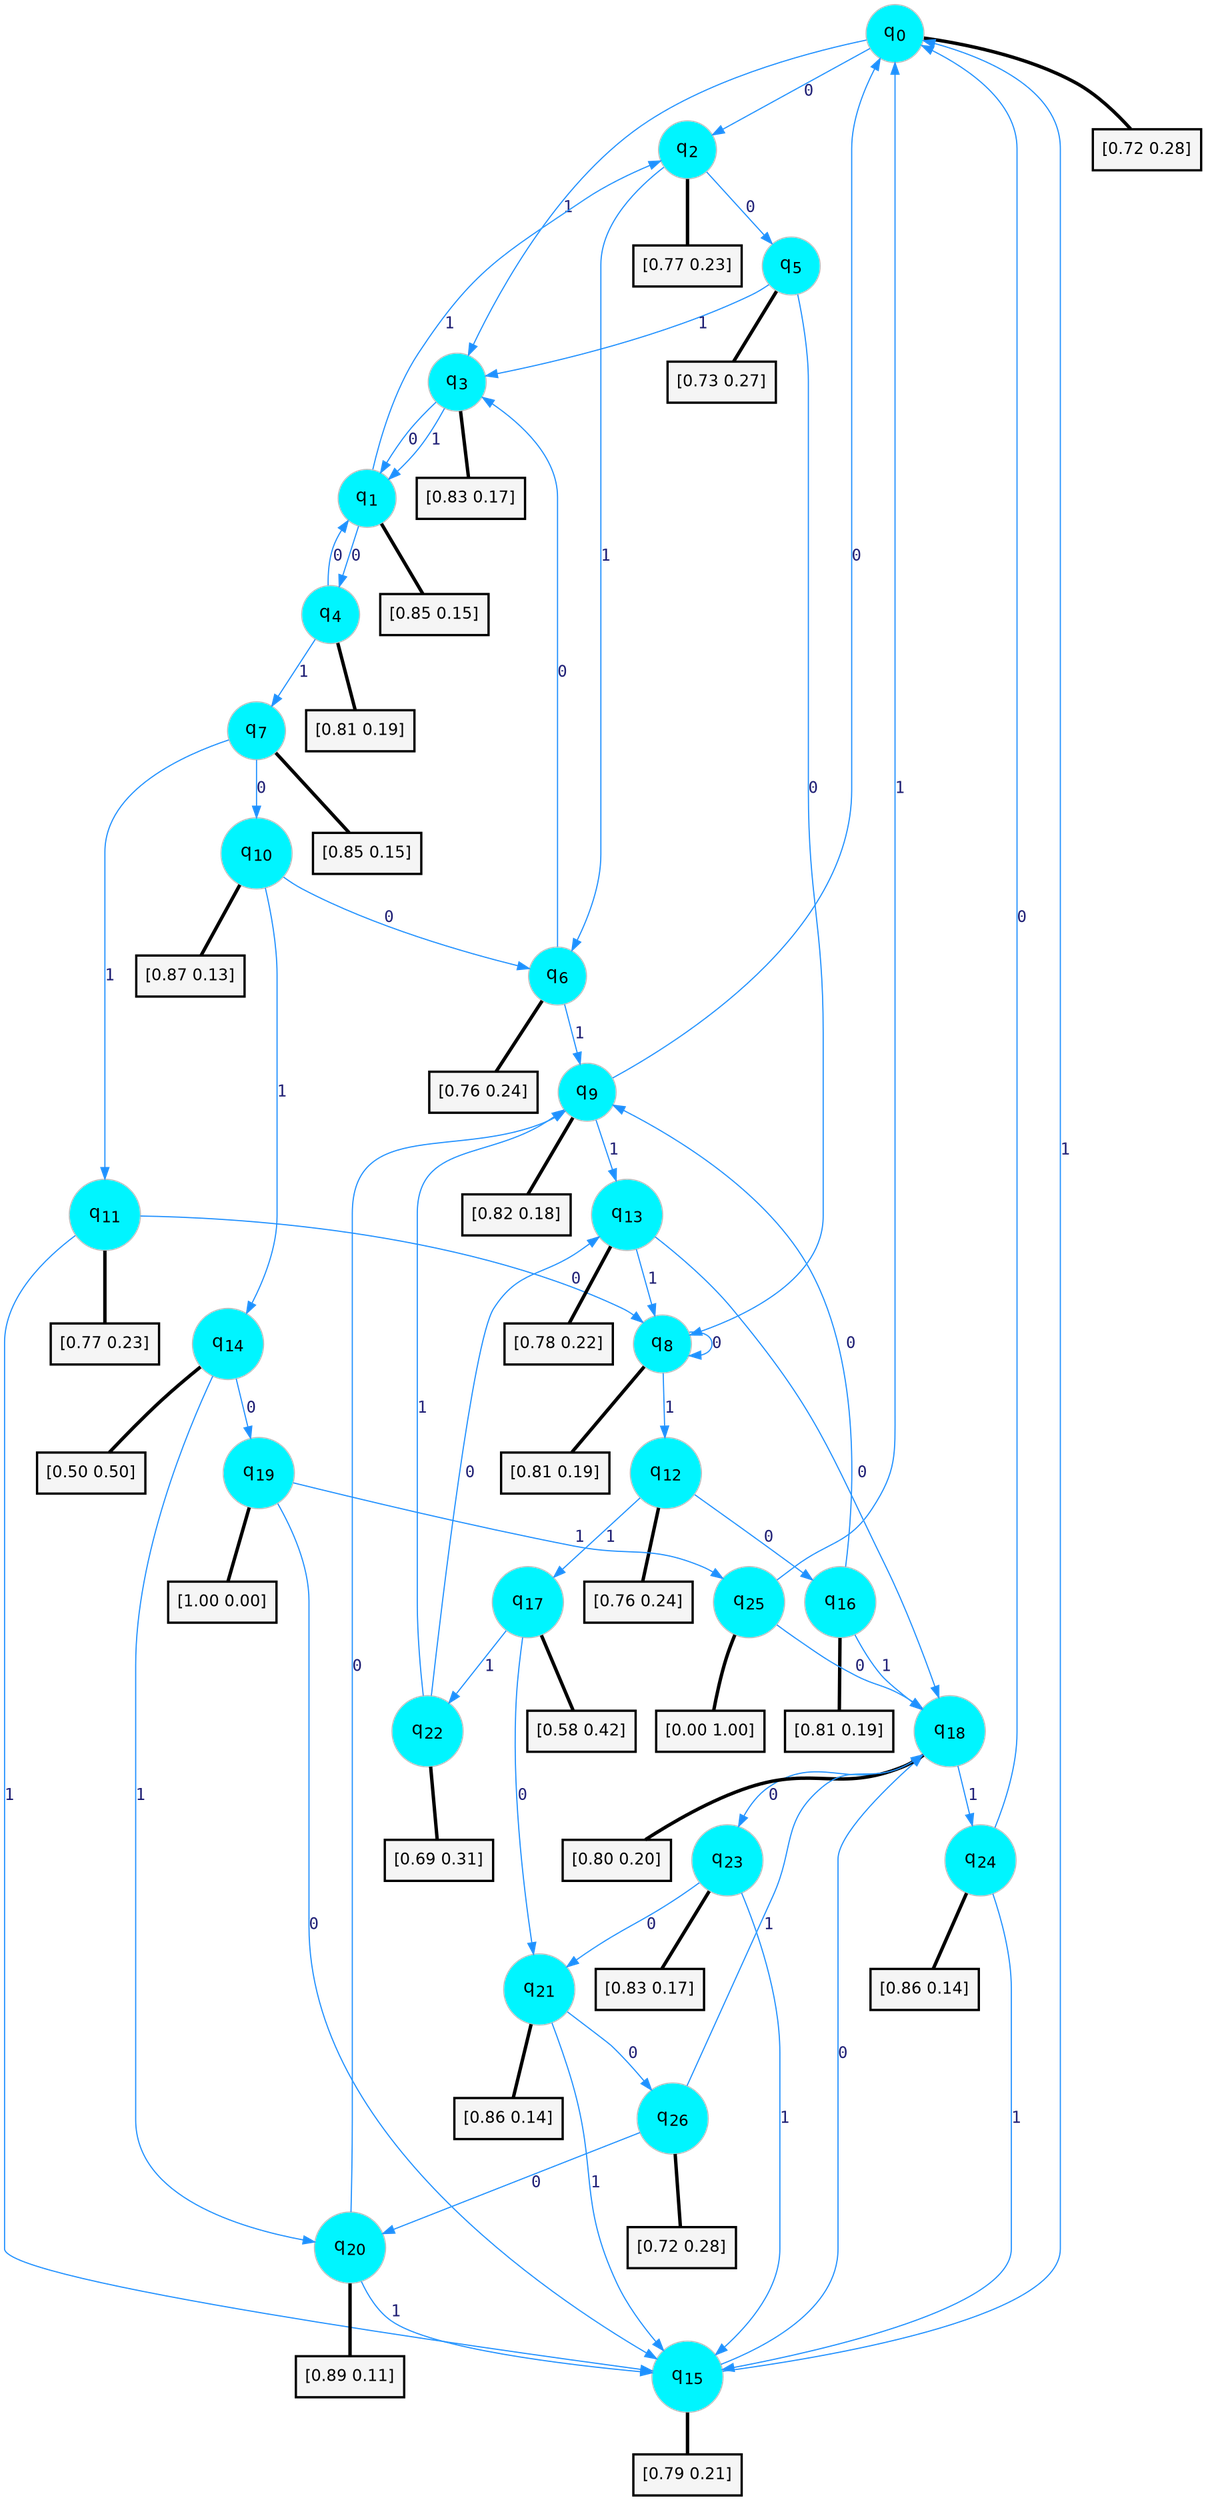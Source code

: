 digraph G {
graph [
bgcolor=transparent, dpi=300, rankdir=TD, size="40,25"];
node [
color=gray, fillcolor=turquoise1, fontcolor=black, fontname=Helvetica, fontsize=16, fontweight=bold, shape=circle, style=filled];
edge [
arrowsize=1, color=dodgerblue1, fontcolor=midnightblue, fontname=courier, fontweight=bold, penwidth=1, style=solid, weight=20];
0[label=<q<SUB>0</SUB>>];
1[label=<q<SUB>1</SUB>>];
2[label=<q<SUB>2</SUB>>];
3[label=<q<SUB>3</SUB>>];
4[label=<q<SUB>4</SUB>>];
5[label=<q<SUB>5</SUB>>];
6[label=<q<SUB>6</SUB>>];
7[label=<q<SUB>7</SUB>>];
8[label=<q<SUB>8</SUB>>];
9[label=<q<SUB>9</SUB>>];
10[label=<q<SUB>10</SUB>>];
11[label=<q<SUB>11</SUB>>];
12[label=<q<SUB>12</SUB>>];
13[label=<q<SUB>13</SUB>>];
14[label=<q<SUB>14</SUB>>];
15[label=<q<SUB>15</SUB>>];
16[label=<q<SUB>16</SUB>>];
17[label=<q<SUB>17</SUB>>];
18[label=<q<SUB>18</SUB>>];
19[label=<q<SUB>19</SUB>>];
20[label=<q<SUB>20</SUB>>];
21[label=<q<SUB>21</SUB>>];
22[label=<q<SUB>22</SUB>>];
23[label=<q<SUB>23</SUB>>];
24[label=<q<SUB>24</SUB>>];
25[label=<q<SUB>25</SUB>>];
26[label=<q<SUB>26</SUB>>];
27[label="[0.72 0.28]", shape=box,fontcolor=black, fontname=Helvetica, fontsize=14, penwidth=2, fillcolor=whitesmoke,color=black];
28[label="[0.85 0.15]", shape=box,fontcolor=black, fontname=Helvetica, fontsize=14, penwidth=2, fillcolor=whitesmoke,color=black];
29[label="[0.77 0.23]", shape=box,fontcolor=black, fontname=Helvetica, fontsize=14, penwidth=2, fillcolor=whitesmoke,color=black];
30[label="[0.83 0.17]", shape=box,fontcolor=black, fontname=Helvetica, fontsize=14, penwidth=2, fillcolor=whitesmoke,color=black];
31[label="[0.81 0.19]", shape=box,fontcolor=black, fontname=Helvetica, fontsize=14, penwidth=2, fillcolor=whitesmoke,color=black];
32[label="[0.73 0.27]", shape=box,fontcolor=black, fontname=Helvetica, fontsize=14, penwidth=2, fillcolor=whitesmoke,color=black];
33[label="[0.76 0.24]", shape=box,fontcolor=black, fontname=Helvetica, fontsize=14, penwidth=2, fillcolor=whitesmoke,color=black];
34[label="[0.85 0.15]", shape=box,fontcolor=black, fontname=Helvetica, fontsize=14, penwidth=2, fillcolor=whitesmoke,color=black];
35[label="[0.81 0.19]", shape=box,fontcolor=black, fontname=Helvetica, fontsize=14, penwidth=2, fillcolor=whitesmoke,color=black];
36[label="[0.82 0.18]", shape=box,fontcolor=black, fontname=Helvetica, fontsize=14, penwidth=2, fillcolor=whitesmoke,color=black];
37[label="[0.87 0.13]", shape=box,fontcolor=black, fontname=Helvetica, fontsize=14, penwidth=2, fillcolor=whitesmoke,color=black];
38[label="[0.77 0.23]", shape=box,fontcolor=black, fontname=Helvetica, fontsize=14, penwidth=2, fillcolor=whitesmoke,color=black];
39[label="[0.76 0.24]", shape=box,fontcolor=black, fontname=Helvetica, fontsize=14, penwidth=2, fillcolor=whitesmoke,color=black];
40[label="[0.78 0.22]", shape=box,fontcolor=black, fontname=Helvetica, fontsize=14, penwidth=2, fillcolor=whitesmoke,color=black];
41[label="[0.50 0.50]", shape=box,fontcolor=black, fontname=Helvetica, fontsize=14, penwidth=2, fillcolor=whitesmoke,color=black];
42[label="[0.79 0.21]", shape=box,fontcolor=black, fontname=Helvetica, fontsize=14, penwidth=2, fillcolor=whitesmoke,color=black];
43[label="[0.81 0.19]", shape=box,fontcolor=black, fontname=Helvetica, fontsize=14, penwidth=2, fillcolor=whitesmoke,color=black];
44[label="[0.58 0.42]", shape=box,fontcolor=black, fontname=Helvetica, fontsize=14, penwidth=2, fillcolor=whitesmoke,color=black];
45[label="[0.80 0.20]", shape=box,fontcolor=black, fontname=Helvetica, fontsize=14, penwidth=2, fillcolor=whitesmoke,color=black];
46[label="[1.00 0.00]", shape=box,fontcolor=black, fontname=Helvetica, fontsize=14, penwidth=2, fillcolor=whitesmoke,color=black];
47[label="[0.89 0.11]", shape=box,fontcolor=black, fontname=Helvetica, fontsize=14, penwidth=2, fillcolor=whitesmoke,color=black];
48[label="[0.86 0.14]", shape=box,fontcolor=black, fontname=Helvetica, fontsize=14, penwidth=2, fillcolor=whitesmoke,color=black];
49[label="[0.69 0.31]", shape=box,fontcolor=black, fontname=Helvetica, fontsize=14, penwidth=2, fillcolor=whitesmoke,color=black];
50[label="[0.83 0.17]", shape=box,fontcolor=black, fontname=Helvetica, fontsize=14, penwidth=2, fillcolor=whitesmoke,color=black];
51[label="[0.86 0.14]", shape=box,fontcolor=black, fontname=Helvetica, fontsize=14, penwidth=2, fillcolor=whitesmoke,color=black];
52[label="[0.00 1.00]", shape=box,fontcolor=black, fontname=Helvetica, fontsize=14, penwidth=2, fillcolor=whitesmoke,color=black];
53[label="[0.72 0.28]", shape=box,fontcolor=black, fontname=Helvetica, fontsize=14, penwidth=2, fillcolor=whitesmoke,color=black];
0->2 [label=0];
0->3 [label=1];
0->27 [arrowhead=none, penwidth=3,color=black];
1->4 [label=0];
1->2 [label=1];
1->28 [arrowhead=none, penwidth=3,color=black];
2->5 [label=0];
2->6 [label=1];
2->29 [arrowhead=none, penwidth=3,color=black];
3->1 [label=0];
3->1 [label=1];
3->30 [arrowhead=none, penwidth=3,color=black];
4->1 [label=0];
4->7 [label=1];
4->31 [arrowhead=none, penwidth=3,color=black];
5->8 [label=0];
5->3 [label=1];
5->32 [arrowhead=none, penwidth=3,color=black];
6->3 [label=0];
6->9 [label=1];
6->33 [arrowhead=none, penwidth=3,color=black];
7->10 [label=0];
7->11 [label=1];
7->34 [arrowhead=none, penwidth=3,color=black];
8->8 [label=0];
8->12 [label=1];
8->35 [arrowhead=none, penwidth=3,color=black];
9->0 [label=0];
9->13 [label=1];
9->36 [arrowhead=none, penwidth=3,color=black];
10->6 [label=0];
10->14 [label=1];
10->37 [arrowhead=none, penwidth=3,color=black];
11->8 [label=0];
11->15 [label=1];
11->38 [arrowhead=none, penwidth=3,color=black];
12->16 [label=0];
12->17 [label=1];
12->39 [arrowhead=none, penwidth=3,color=black];
13->18 [label=0];
13->8 [label=1];
13->40 [arrowhead=none, penwidth=3,color=black];
14->19 [label=0];
14->20 [label=1];
14->41 [arrowhead=none, penwidth=3,color=black];
15->18 [label=0];
15->0 [label=1];
15->42 [arrowhead=none, penwidth=3,color=black];
16->9 [label=0];
16->18 [label=1];
16->43 [arrowhead=none, penwidth=3,color=black];
17->21 [label=0];
17->22 [label=1];
17->44 [arrowhead=none, penwidth=3,color=black];
18->23 [label=0];
18->24 [label=1];
18->45 [arrowhead=none, penwidth=3,color=black];
19->15 [label=0];
19->25 [label=1];
19->46 [arrowhead=none, penwidth=3,color=black];
20->9 [label=0];
20->15 [label=1];
20->47 [arrowhead=none, penwidth=3,color=black];
21->26 [label=0];
21->15 [label=1];
21->48 [arrowhead=none, penwidth=3,color=black];
22->13 [label=0];
22->9 [label=1];
22->49 [arrowhead=none, penwidth=3,color=black];
23->21 [label=0];
23->15 [label=1];
23->50 [arrowhead=none, penwidth=3,color=black];
24->0 [label=0];
24->15 [label=1];
24->51 [arrowhead=none, penwidth=3,color=black];
25->18 [label=0];
25->0 [label=1];
25->52 [arrowhead=none, penwidth=3,color=black];
26->20 [label=0];
26->18 [label=1];
26->53 [arrowhead=none, penwidth=3,color=black];
}
